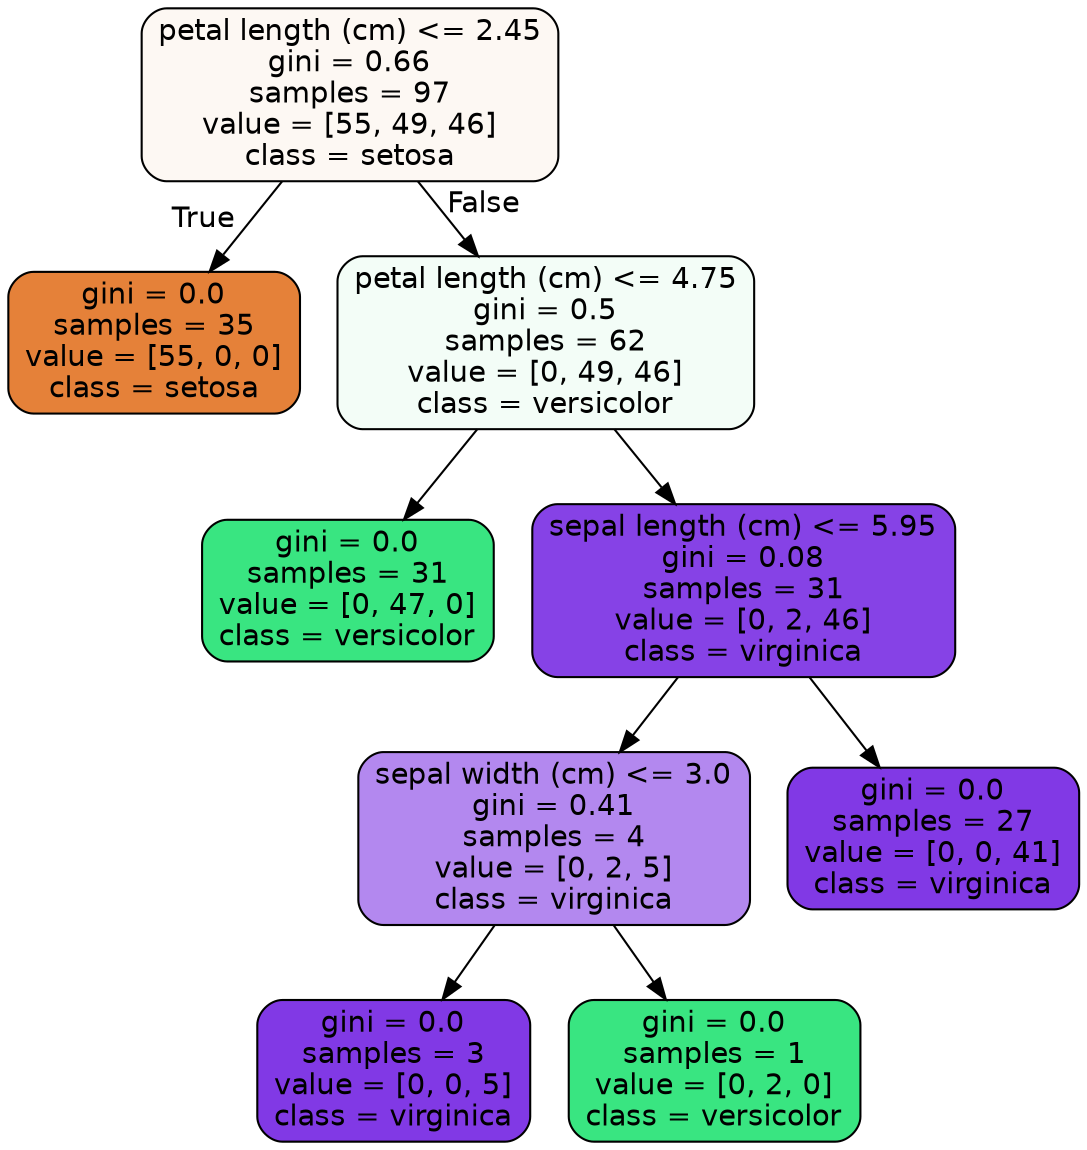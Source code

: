 digraph Tree {
node [shape=box, style="filled, rounded", color="black", fontname=helvetica] ;
edge [fontname=helvetica] ;
0 [label="petal length (cm) <= 2.45\ngini = 0.66\nsamples = 97\nvalue = [55, 49, 46]\nclass = setosa", fillcolor="#fdf8f3"] ;
1 [label="gini = 0.0\nsamples = 35\nvalue = [55, 0, 0]\nclass = setosa", fillcolor="#e58139"] ;
0 -> 1 [labeldistance=2.5, labelangle=45, headlabel="True"] ;
2 [label="petal length (cm) <= 4.75\ngini = 0.5\nsamples = 62\nvalue = [0, 49, 46]\nclass = versicolor", fillcolor="#f3fdf7"] ;
0 -> 2 [labeldistance=2.5, labelangle=-45, headlabel="False"] ;
3 [label="gini = 0.0\nsamples = 31\nvalue = [0, 47, 0]\nclass = versicolor", fillcolor="#39e581"] ;
2 -> 3 ;
4 [label="sepal length (cm) <= 5.95\ngini = 0.08\nsamples = 31\nvalue = [0, 2, 46]\nclass = virginica", fillcolor="#8642e6"] ;
2 -> 4 ;
5 [label="sepal width (cm) <= 3.0\ngini = 0.41\nsamples = 4\nvalue = [0, 2, 5]\nclass = virginica", fillcolor="#b388ef"] ;
4 -> 5 ;
6 [label="gini = 0.0\nsamples = 3\nvalue = [0, 0, 5]\nclass = virginica", fillcolor="#8139e5"] ;
5 -> 6 ;
7 [label="gini = 0.0\nsamples = 1\nvalue = [0, 2, 0]\nclass = versicolor", fillcolor="#39e581"] ;
5 -> 7 ;
8 [label="gini = 0.0\nsamples = 27\nvalue = [0, 0, 41]\nclass = virginica", fillcolor="#8139e5"] ;
4 -> 8 ;
}